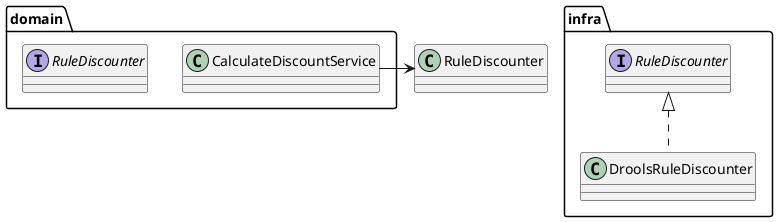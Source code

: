 @startuml

'skinparam linetype ortho

package domain {
  class CalculateDiscountService {}

  interface RuleDiscounter {}
}

package infra {
  class DroolsRuleDiscounter implements RuleDiscounter {}
}

CalculateDiscountService -> RuleDiscounter

@enduml
